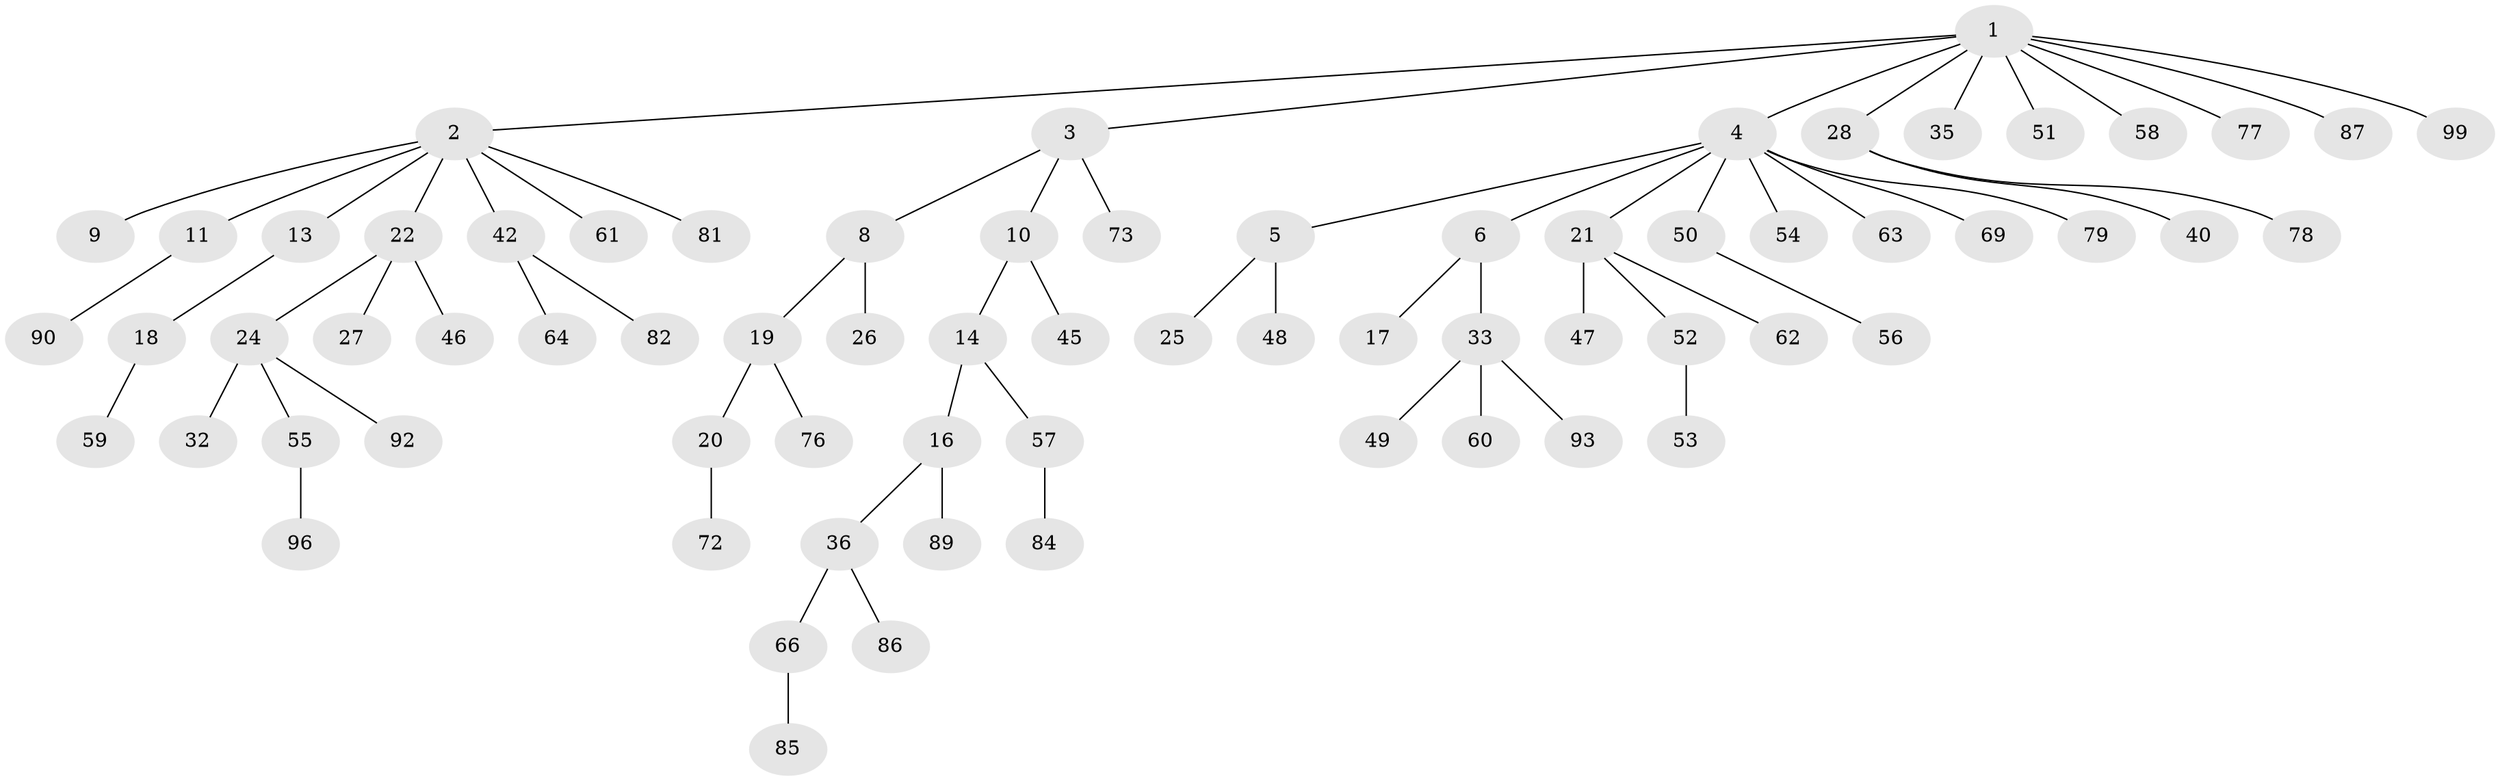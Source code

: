 // original degree distribution, {11: 0.009708737864077669, 5: 0.06796116504854369, 6: 0.009708737864077669, 4: 0.038834951456310676, 3: 0.10679611650485436, 2: 0.23300970873786409, 1: 0.5339805825242718}
// Generated by graph-tools (version 1.1) at 2025/11/02/27/25 16:11:25]
// undirected, 70 vertices, 69 edges
graph export_dot {
graph [start="1"]
  node [color=gray90,style=filled];
  1 [super="+38"];
  2 [super="+7"];
  3 [super="+88"];
  4 [super="+15"];
  5 [super="+75"];
  6 [super="+29"];
  8 [super="+12"];
  9;
  10 [super="+37"];
  11 [super="+23"];
  13;
  14;
  16 [super="+41"];
  17 [super="+80"];
  18 [super="+97"];
  19 [super="+70"];
  20 [super="+44"];
  21 [super="+103"];
  22 [super="+43"];
  24 [super="+34"];
  25;
  26 [super="+30"];
  27;
  28 [super="+31"];
  32;
  33 [super="+91"];
  35;
  36 [super="+39"];
  40 [super="+83"];
  42 [super="+71"];
  45;
  46 [super="+101"];
  47;
  48;
  49;
  50;
  51;
  52 [super="+65"];
  53;
  54;
  55;
  56 [super="+74"];
  57 [super="+98"];
  58;
  59 [super="+67"];
  60;
  61;
  62;
  63 [super="+68"];
  64;
  66 [super="+94"];
  69;
  72;
  73;
  76;
  77;
  78;
  79;
  81;
  82;
  84 [super="+95"];
  85;
  86 [super="+100"];
  87;
  89;
  90;
  92 [super="+102"];
  93;
  96;
  99;
  1 -- 2;
  1 -- 3;
  1 -- 4;
  1 -- 28;
  1 -- 35;
  1 -- 51;
  1 -- 58;
  1 -- 77;
  1 -- 87;
  1 -- 99;
  2 -- 13;
  2 -- 42;
  2 -- 61;
  2 -- 81;
  2 -- 22;
  2 -- 9;
  2 -- 11;
  3 -- 8;
  3 -- 10;
  3 -- 73;
  4 -- 5;
  4 -- 6;
  4 -- 54;
  4 -- 79;
  4 -- 50;
  4 -- 69;
  4 -- 21;
  4 -- 63;
  5 -- 25;
  5 -- 48;
  6 -- 17;
  6 -- 33;
  8 -- 26;
  8 -- 19;
  10 -- 14;
  10 -- 45;
  11 -- 90;
  13 -- 18;
  14 -- 16;
  14 -- 57;
  16 -- 36;
  16 -- 89;
  18 -- 59;
  19 -- 20;
  19 -- 76;
  20 -- 72;
  21 -- 47;
  21 -- 52;
  21 -- 62;
  22 -- 24;
  22 -- 27;
  22 -- 46;
  24 -- 32;
  24 -- 55;
  24 -- 92;
  28 -- 40;
  28 -- 78;
  33 -- 49;
  33 -- 60;
  33 -- 93;
  36 -- 66;
  36 -- 86;
  42 -- 64;
  42 -- 82;
  50 -- 56;
  52 -- 53;
  55 -- 96;
  57 -- 84;
  66 -- 85;
}

